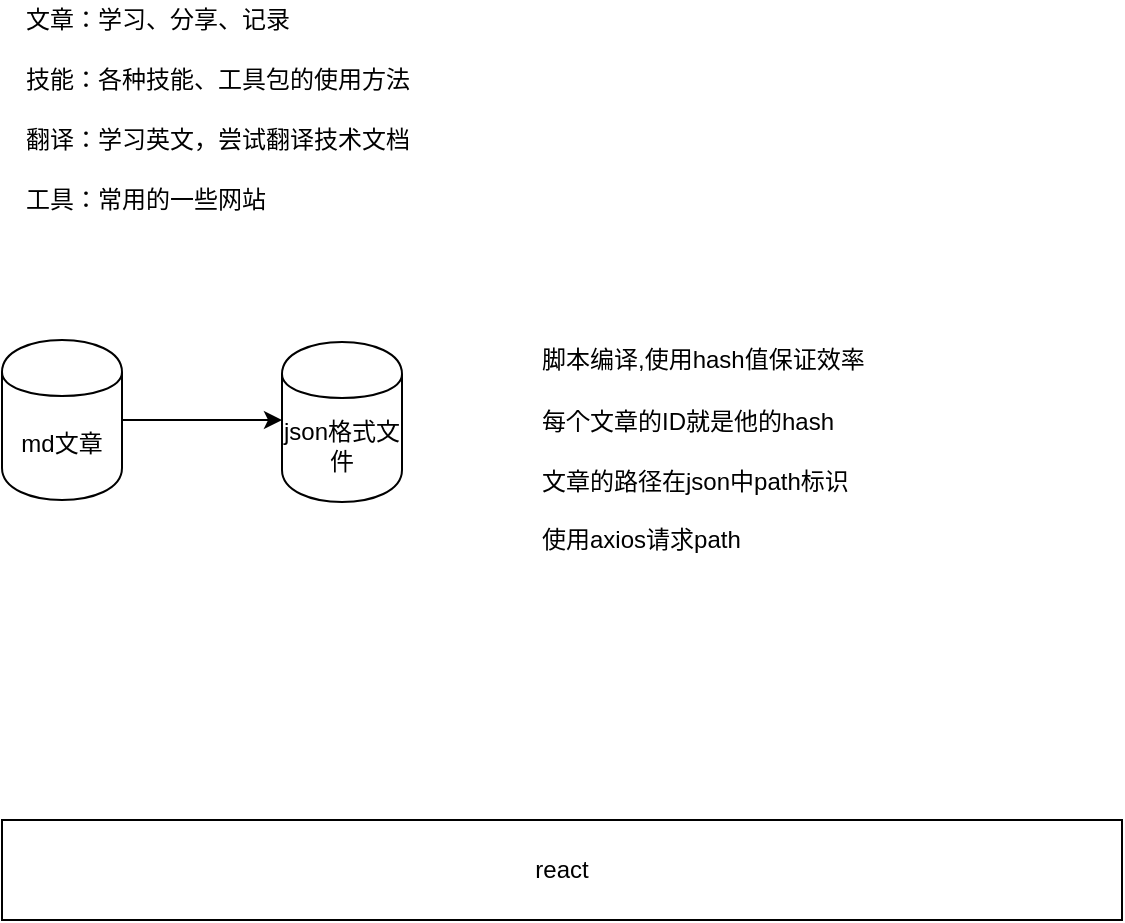 <mxfile version="12.2.4" pages="1"><diagram id="kRJ6VeE4dU-go-dC0Dot" name="Page-1"><mxGraphModel dx="676" dy="1718" grid="1" gridSize="10" guides="1" tooltips="1" connect="1" arrows="1" fold="1" page="1" pageScale="1" pageWidth="827" pageHeight="1169" math="0" shadow="0"><root><mxCell id="0"/><mxCell id="1" parent="0"/><mxCell id="3" value="md文章" style="shape=cylinder;whiteSpace=wrap;html=1;boundedLbl=1;backgroundOutline=1;" parent="1" vertex="1"><mxGeometry x="50" y="-710" width="60" height="80" as="geometry"/></mxCell><mxCell id="4" value="react" style="rounded=0;whiteSpace=wrap;html=1;" parent="1" vertex="1"><mxGeometry x="50" y="-470" width="560" height="50" as="geometry"/></mxCell><mxCell id="6" value="" style="endArrow=classic;html=1;" parent="1" edge="1"><mxGeometry width="50" height="50" relative="1" as="geometry"><mxPoint x="110" y="-670" as="sourcePoint"/><mxPoint x="190" y="-670" as="targetPoint"/></mxGeometry></mxCell><mxCell id="7" value="json格式文件" style="shape=cylinder;whiteSpace=wrap;html=1;boundedLbl=1;backgroundOutline=1;" parent="1" vertex="1"><mxGeometry x="190" y="-709" width="60" height="80" as="geometry"/></mxCell><mxCell id="8" value="&lt;font style=&quot;font-size: 12px&quot;&gt;脚本编译,使用hash值保证效率&lt;/font&gt;" style="text;html=1;strokeColor=none;fillColor=none;align=left;verticalAlign=middle;whiteSpace=wrap;rounded=0;" parent="1" vertex="1"><mxGeometry x="318" y="-710" width="200" height="20" as="geometry"/></mxCell><mxCell id="9" value="每个文章的ID就是他的hash" style="text;html=1;strokeColor=none;fillColor=none;align=left;verticalAlign=middle;whiteSpace=wrap;rounded=0;" parent="1" vertex="1"><mxGeometry x="318" y="-679.5" width="210" height="20" as="geometry"/></mxCell><mxCell id="10" value="文章的路径在json中path标识" style="text;html=1;strokeColor=none;fillColor=none;align=left;verticalAlign=middle;whiteSpace=wrap;rounded=0;" parent="1" vertex="1"><mxGeometry x="318" y="-649" width="190" height="20" as="geometry"/></mxCell><mxCell id="11" value="使用axios请求path" style="text;html=1;resizable=0;points=[];autosize=1;align=left;verticalAlign=top;spacingTop=-4;" parent="1" vertex="1"><mxGeometry x="318" y="-620" width="110" height="20" as="geometry"/></mxCell><mxCell id="12" value="工具：常用的一些网站" style="text;html=1;strokeColor=none;fillColor=none;align=left;verticalAlign=middle;whiteSpace=wrap;rounded=0;" parent="1" vertex="1"><mxGeometry x="60" y="-790.5" width="470" height="20" as="geometry"/></mxCell><mxCell id="13" value="翻译：学习英文，尝试翻译技术文档" style="text;html=1;strokeColor=none;fillColor=none;align=left;verticalAlign=middle;whiteSpace=wrap;rounded=0;" parent="1" vertex="1"><mxGeometry x="60" y="-820" width="470" height="20" as="geometry"/></mxCell><mxCell id="14" value="技能：各种技能、工具包的使用方法" style="text;html=1;strokeColor=none;fillColor=none;align=left;verticalAlign=middle;whiteSpace=wrap;rounded=0;" parent="1" vertex="1"><mxGeometry x="60" y="-850" width="470" height="20" as="geometry"/></mxCell><mxCell id="15" value="文章：学习、分享、记录" style="text;html=1;strokeColor=none;fillColor=none;align=left;verticalAlign=middle;whiteSpace=wrap;rounded=0;" parent="1" vertex="1"><mxGeometry x="60" y="-880" width="470" height="20" as="geometry"/></mxCell></root></mxGraphModel></diagram></mxfile>